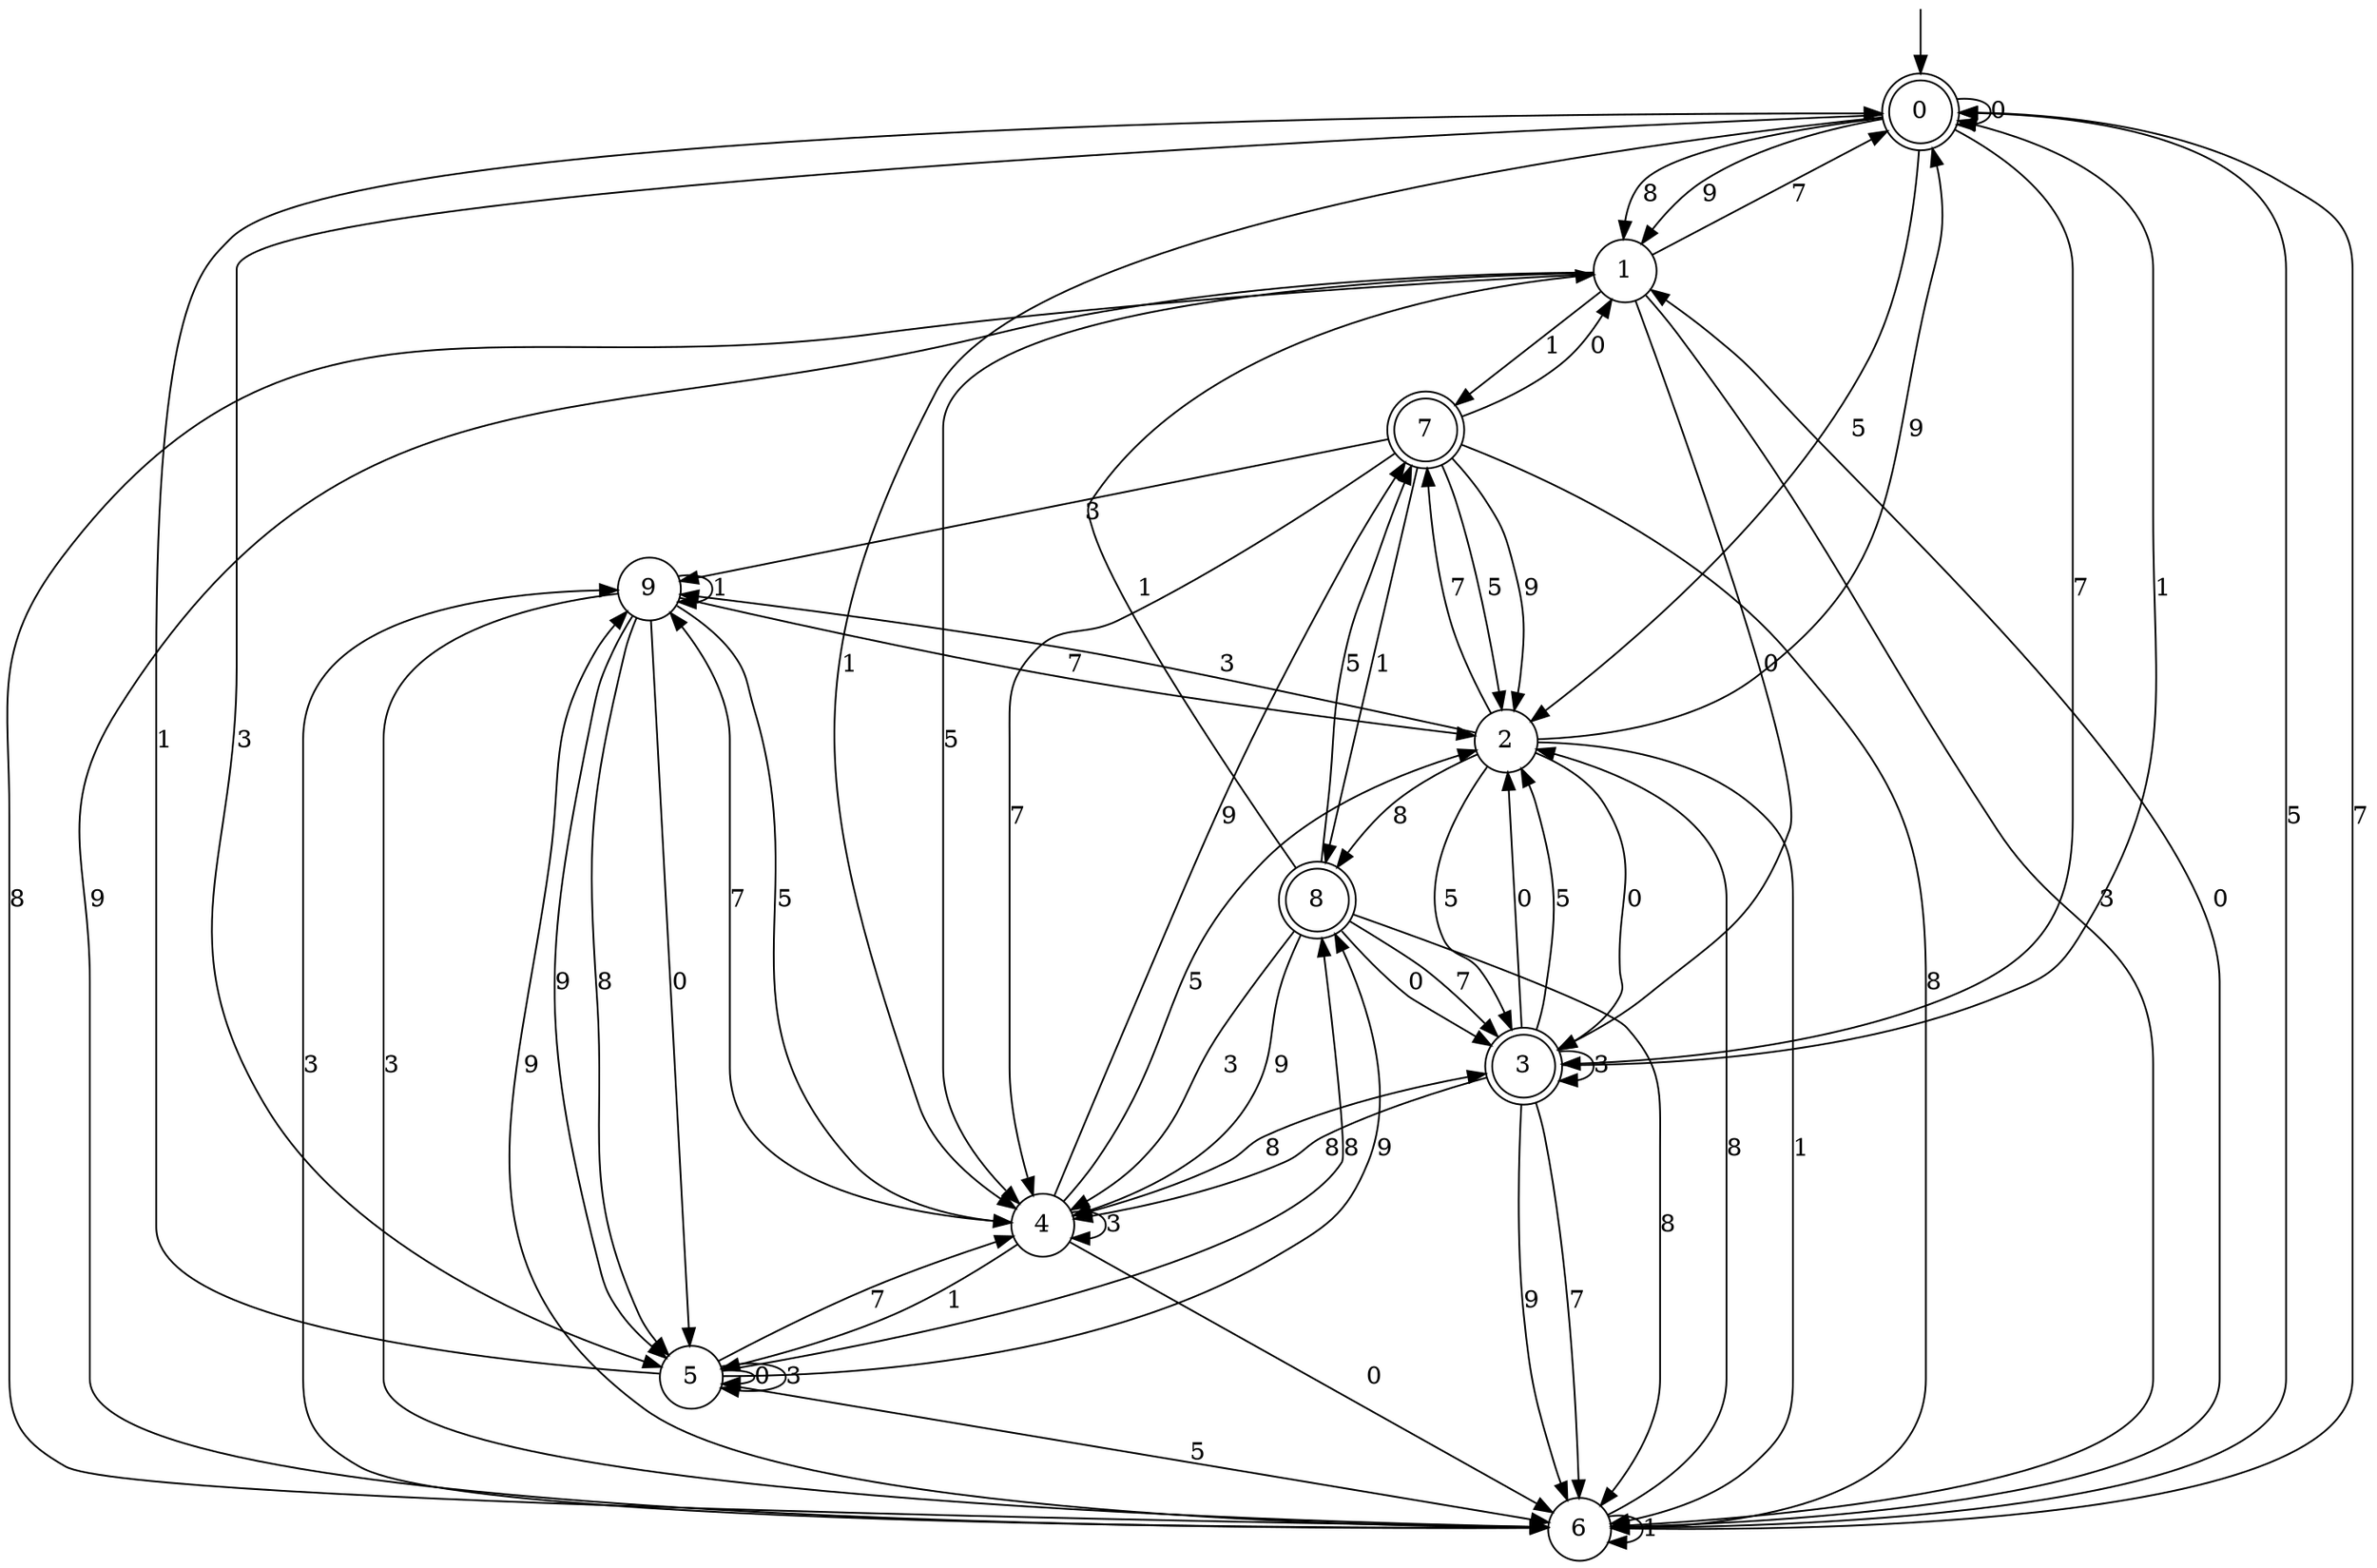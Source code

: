 digraph g {

	s0 [shape="doublecircle" label="0"];
	s1 [shape="circle" label="1"];
	s2 [shape="circle" label="2"];
	s3 [shape="doublecircle" label="3"];
	s4 [shape="circle" label="4"];
	s5 [shape="circle" label="5"];
	s6 [shape="circle" label="6"];
	s7 [shape="doublecircle" label="7"];
	s8 [shape="doublecircle" label="8"];
	s9 [shape="circle" label="9"];
	s0 -> s1 [label="8"];
	s0 -> s0 [label="0"];
	s0 -> s2 [label="5"];
	s0 -> s1 [label="9"];
	s0 -> s3 [label="7"];
	s0 -> s4 [label="1"];
	s0 -> s5 [label="3"];
	s1 -> s6 [label="8"];
	s1 -> s3 [label="0"];
	s1 -> s4 [label="5"];
	s1 -> s6 [label="9"];
	s1 -> s0 [label="7"];
	s1 -> s7 [label="1"];
	s1 -> s6 [label="3"];
	s2 -> s8 [label="8"];
	s2 -> s3 [label="0"];
	s2 -> s3 [label="5"];
	s2 -> s0 [label="9"];
	s2 -> s7 [label="7"];
	s2 -> s6 [label="1"];
	s2 -> s9 [label="3"];
	s3 -> s4 [label="8"];
	s3 -> s2 [label="0"];
	s3 -> s2 [label="5"];
	s3 -> s6 [label="9"];
	s3 -> s6 [label="7"];
	s3 -> s0 [label="1"];
	s3 -> s3 [label="3"];
	s4 -> s3 [label="8"];
	s4 -> s6 [label="0"];
	s4 -> s2 [label="5"];
	s4 -> s7 [label="9"];
	s4 -> s9 [label="7"];
	s4 -> s5 [label="1"];
	s4 -> s4 [label="3"];
	s5 -> s8 [label="8"];
	s5 -> s5 [label="0"];
	s5 -> s6 [label="5"];
	s5 -> s8 [label="9"];
	s5 -> s4 [label="7"];
	s5 -> s0 [label="1"];
	s5 -> s5 [label="3"];
	s6 -> s2 [label="8"];
	s6 -> s1 [label="0"];
	s6 -> s0 [label="5"];
	s6 -> s9 [label="9"];
	s6 -> s0 [label="7"];
	s6 -> s6 [label="1"];
	s6 -> s9 [label="3"];
	s7 -> s6 [label="8"];
	s7 -> s1 [label="0"];
	s7 -> s2 [label="5"];
	s7 -> s2 [label="9"];
	s7 -> s4 [label="7"];
	s7 -> s8 [label="1"];
	s7 -> s9 [label="3"];
	s8 -> s6 [label="8"];
	s8 -> s3 [label="0"];
	s8 -> s7 [label="5"];
	s8 -> s4 [label="9"];
	s8 -> s3 [label="7"];
	s8 -> s1 [label="1"];
	s8 -> s4 [label="3"];
	s9 -> s5 [label="8"];
	s9 -> s5 [label="0"];
	s9 -> s4 [label="5"];
	s9 -> s5 [label="9"];
	s9 -> s2 [label="7"];
	s9 -> s9 [label="1"];
	s9 -> s6 [label="3"];

__start0 [label="" shape="none" width="0" height="0"];
__start0 -> s0;

}
